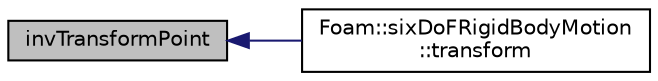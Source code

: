 digraph "invTransformPoint"
{
  bgcolor="transparent";
  edge [fontname="Helvetica",fontsize="10",labelfontname="Helvetica",labelfontsize="10"];
  node [fontname="Helvetica",fontsize="10",shape=record];
  rankdir="LR";
  Node96 [label="invTransformPoint",height=0.2,width=0.4,color="black", fillcolor="grey75", style="filled", fontcolor="black"];
  Node96 -> Node97 [dir="back",color="midnightblue",fontsize="10",style="solid",fontname="Helvetica"];
  Node97 [label="Foam::sixDoFRigidBodyMotion\l::transform",height=0.2,width=0.4,color="black",URL="$a30805.html#a08c804944fe1140386a4e792447aca00",tooltip="Transform the given initial state pointField by the current. "];
}
